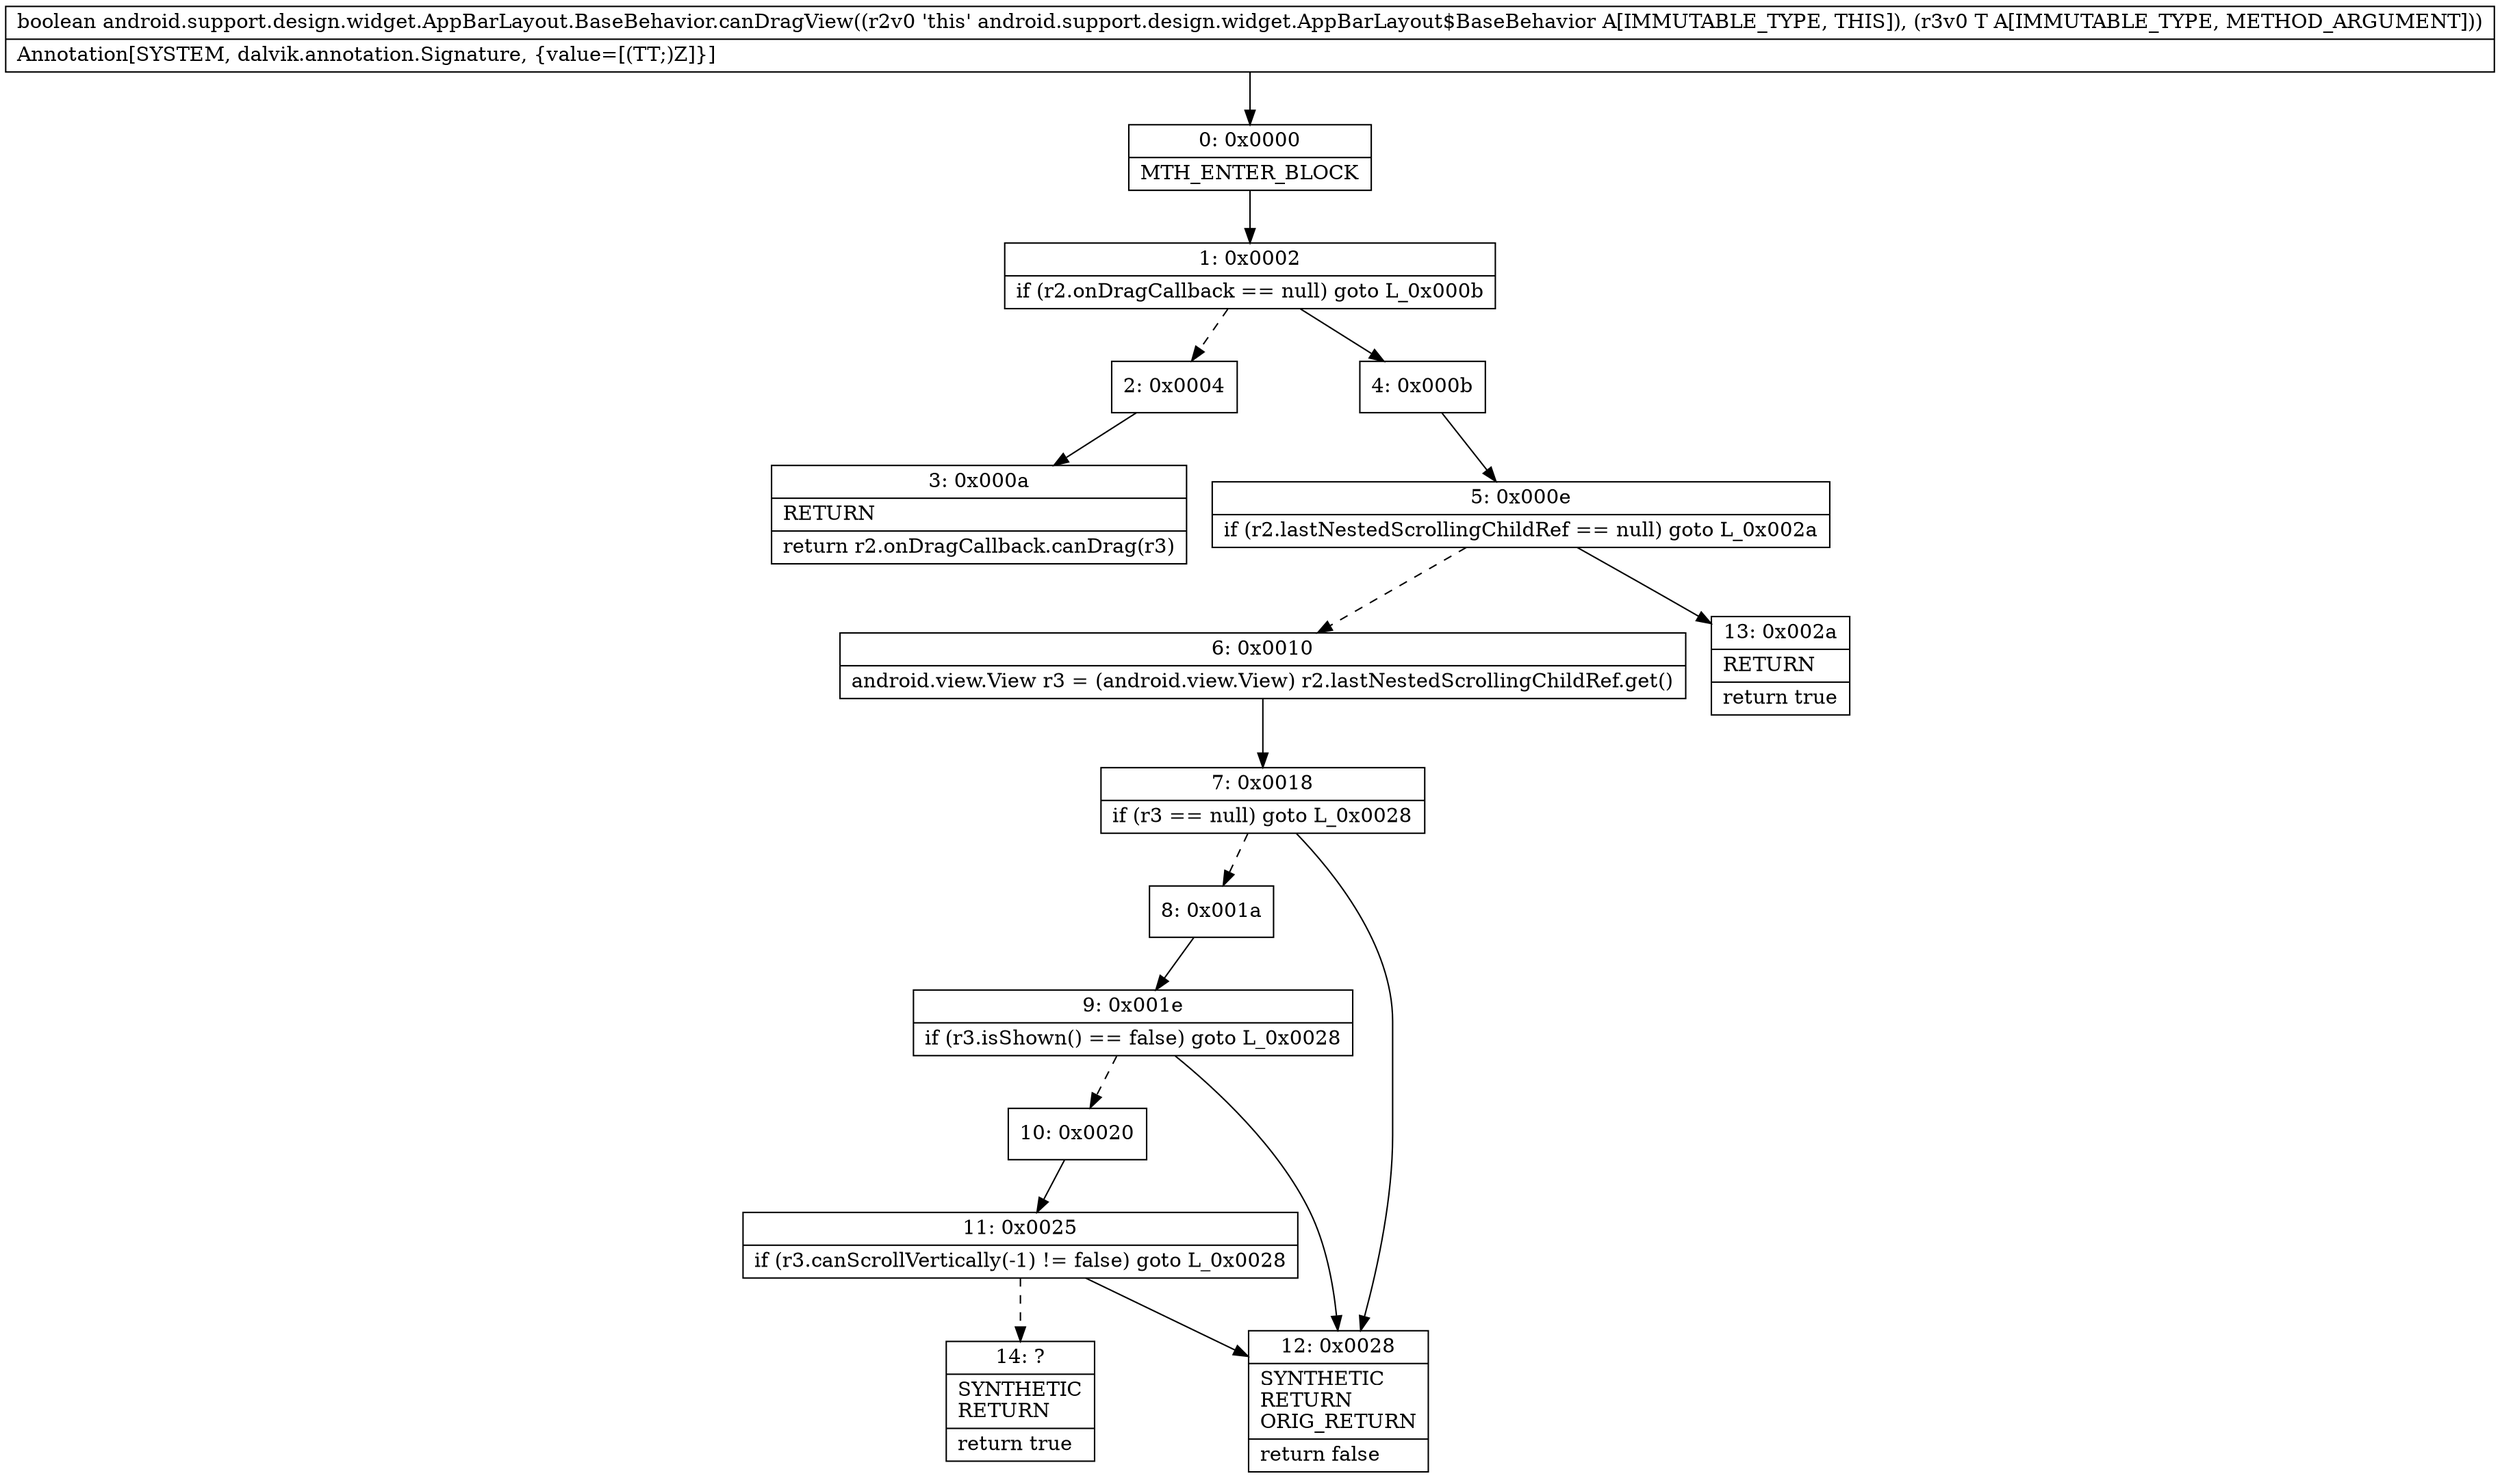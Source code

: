 digraph "CFG forandroid.support.design.widget.AppBarLayout.BaseBehavior.canDragView(Landroid\/support\/design\/widget\/AppBarLayout;)Z" {
Node_0 [shape=record,label="{0\:\ 0x0000|MTH_ENTER_BLOCK\l}"];
Node_1 [shape=record,label="{1\:\ 0x0002|if (r2.onDragCallback == null) goto L_0x000b\l}"];
Node_2 [shape=record,label="{2\:\ 0x0004}"];
Node_3 [shape=record,label="{3\:\ 0x000a|RETURN\l|return r2.onDragCallback.canDrag(r3)\l}"];
Node_4 [shape=record,label="{4\:\ 0x000b}"];
Node_5 [shape=record,label="{5\:\ 0x000e|if (r2.lastNestedScrollingChildRef == null) goto L_0x002a\l}"];
Node_6 [shape=record,label="{6\:\ 0x0010|android.view.View r3 = (android.view.View) r2.lastNestedScrollingChildRef.get()\l}"];
Node_7 [shape=record,label="{7\:\ 0x0018|if (r3 == null) goto L_0x0028\l}"];
Node_8 [shape=record,label="{8\:\ 0x001a}"];
Node_9 [shape=record,label="{9\:\ 0x001e|if (r3.isShown() == false) goto L_0x0028\l}"];
Node_10 [shape=record,label="{10\:\ 0x0020}"];
Node_11 [shape=record,label="{11\:\ 0x0025|if (r3.canScrollVertically(\-1) != false) goto L_0x0028\l}"];
Node_12 [shape=record,label="{12\:\ 0x0028|SYNTHETIC\lRETURN\lORIG_RETURN\l|return false\l}"];
Node_13 [shape=record,label="{13\:\ 0x002a|RETURN\l|return true\l}"];
Node_14 [shape=record,label="{14\:\ ?|SYNTHETIC\lRETURN\l|return true\l}"];
MethodNode[shape=record,label="{boolean android.support.design.widget.AppBarLayout.BaseBehavior.canDragView((r2v0 'this' android.support.design.widget.AppBarLayout$BaseBehavior A[IMMUTABLE_TYPE, THIS]), (r3v0 T A[IMMUTABLE_TYPE, METHOD_ARGUMENT]))  | Annotation[SYSTEM, dalvik.annotation.Signature, \{value=[(TT;)Z]\}]\l}"];
MethodNode -> Node_0;
Node_0 -> Node_1;
Node_1 -> Node_2[style=dashed];
Node_1 -> Node_4;
Node_2 -> Node_3;
Node_4 -> Node_5;
Node_5 -> Node_6[style=dashed];
Node_5 -> Node_13;
Node_6 -> Node_7;
Node_7 -> Node_8[style=dashed];
Node_7 -> Node_12;
Node_8 -> Node_9;
Node_9 -> Node_10[style=dashed];
Node_9 -> Node_12;
Node_10 -> Node_11;
Node_11 -> Node_12;
Node_11 -> Node_14[style=dashed];
}


